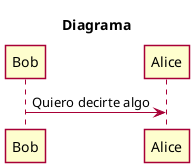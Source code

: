 @startuml Samples

    'https://www.planttext.com/

    ' ================================= TWEAKS =================================
    skin rose
    skinparam classFontName Calibri
    skinparam shadowing false
    ' --------------------------------------------------------------------------

    title Diagrama

    Bob -> Alice: Quiero decirte algo

@enduml